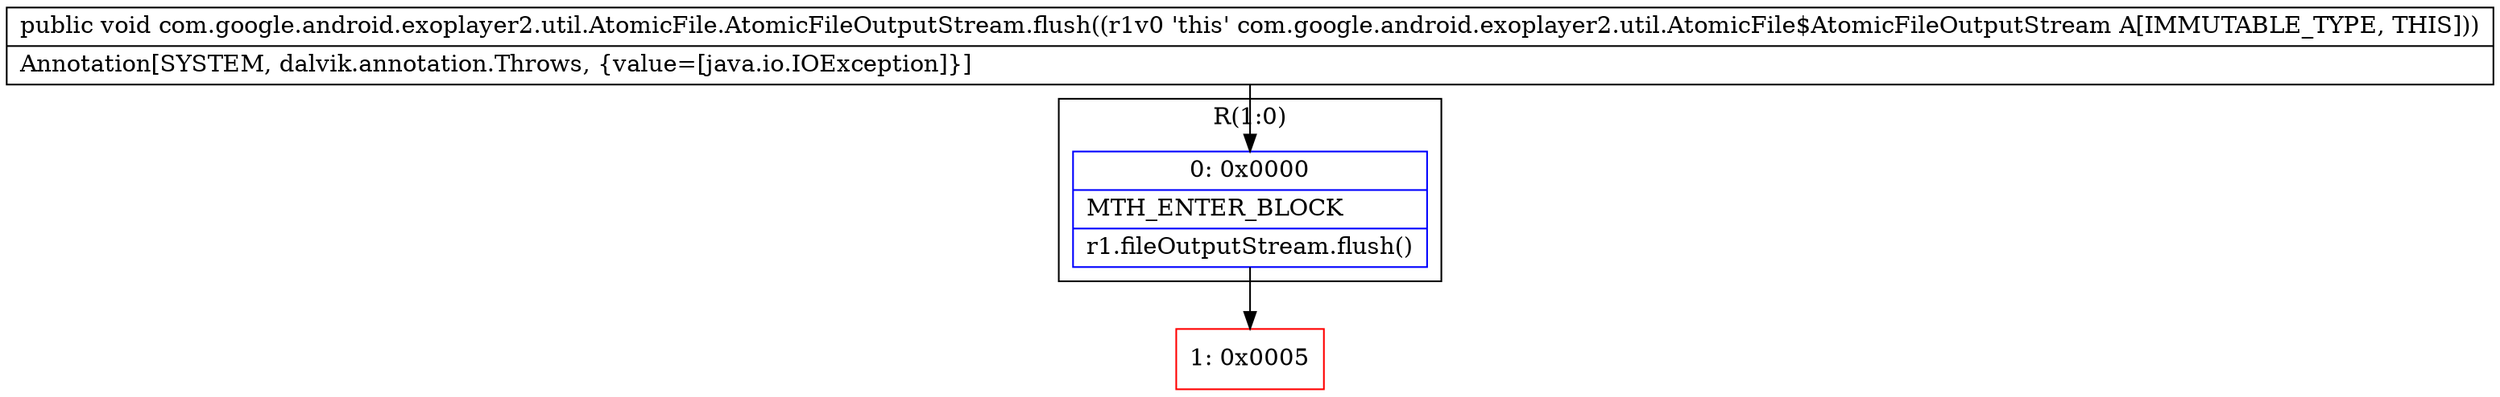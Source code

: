digraph "CFG forcom.google.android.exoplayer2.util.AtomicFile.AtomicFileOutputStream.flush()V" {
subgraph cluster_Region_1166941441 {
label = "R(1:0)";
node [shape=record,color=blue];
Node_0 [shape=record,label="{0\:\ 0x0000|MTH_ENTER_BLOCK\l|r1.fileOutputStream.flush()\l}"];
}
Node_1 [shape=record,color=red,label="{1\:\ 0x0005}"];
MethodNode[shape=record,label="{public void com.google.android.exoplayer2.util.AtomicFile.AtomicFileOutputStream.flush((r1v0 'this' com.google.android.exoplayer2.util.AtomicFile$AtomicFileOutputStream A[IMMUTABLE_TYPE, THIS]))  | Annotation[SYSTEM, dalvik.annotation.Throws, \{value=[java.io.IOException]\}]\l}"];
MethodNode -> Node_0;
Node_0 -> Node_1;
}

